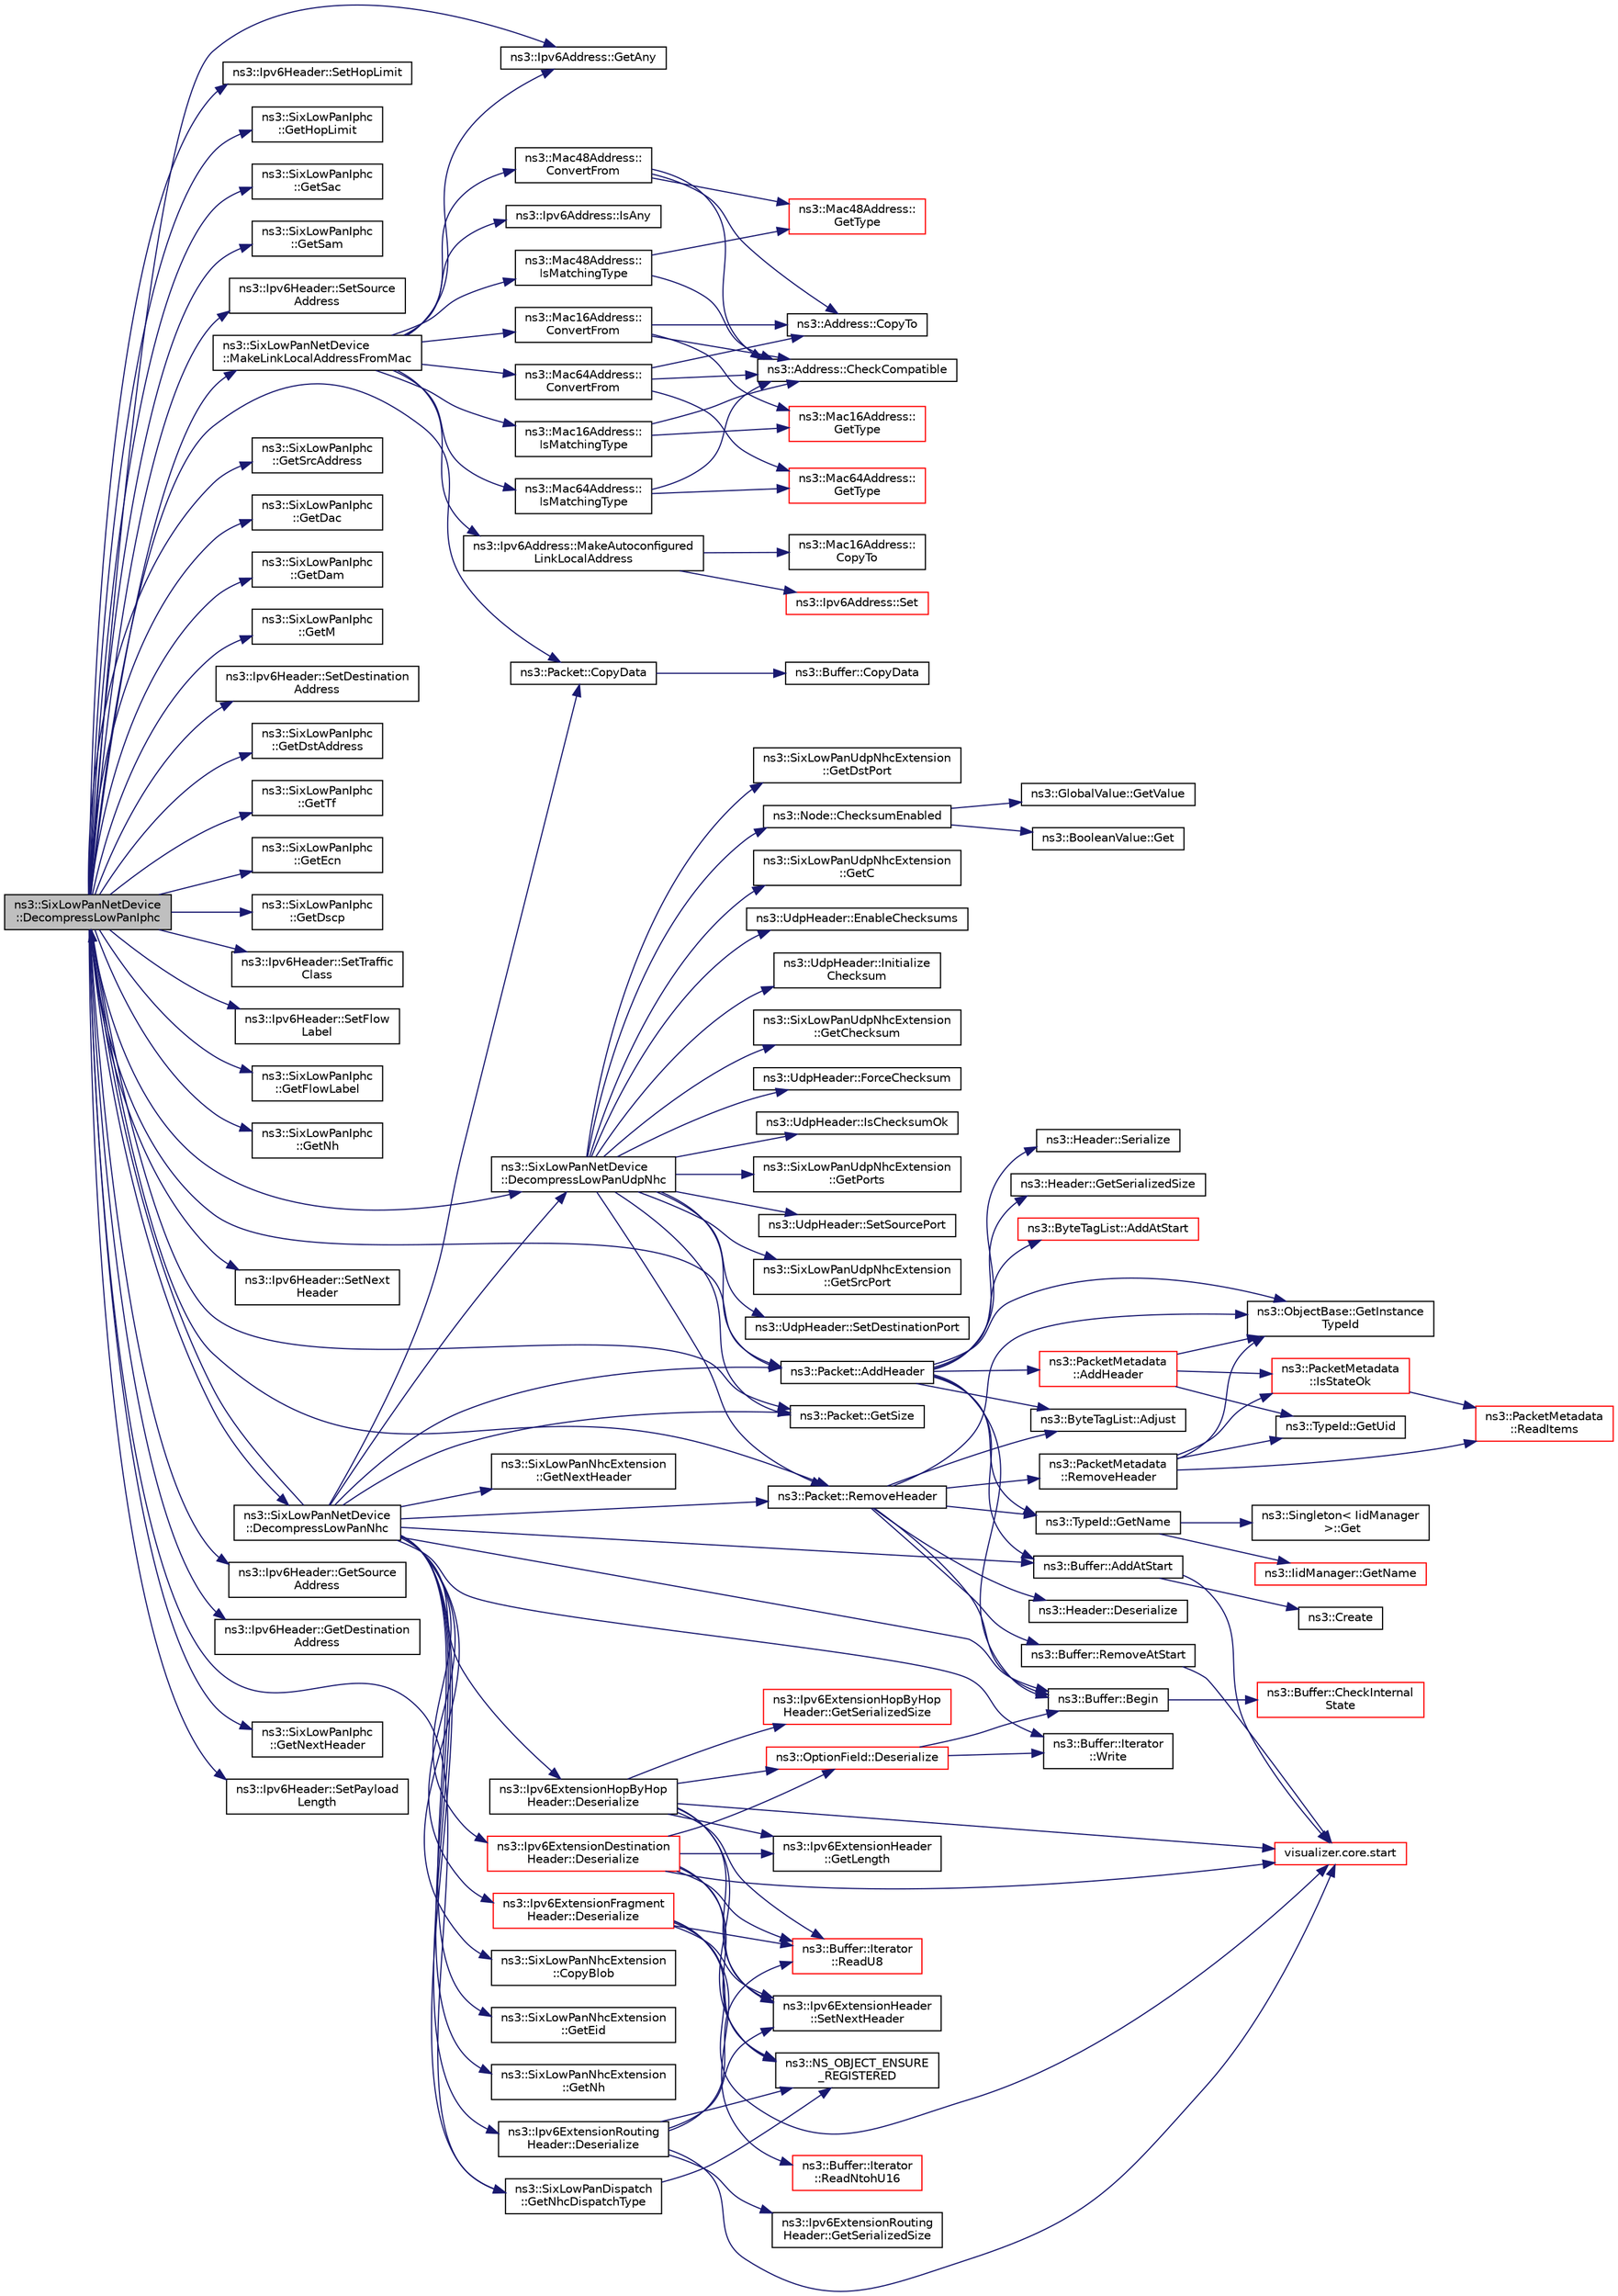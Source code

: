 digraph "ns3::SixLowPanNetDevice::DecompressLowPanIphc"
{
  edge [fontname="Helvetica",fontsize="10",labelfontname="Helvetica",labelfontsize="10"];
  node [fontname="Helvetica",fontsize="10",shape=record];
  rankdir="LR";
  Node1 [label="ns3::SixLowPanNetDevice\l::DecompressLowPanIphc",height=0.2,width=0.4,color="black", fillcolor="grey75", style="filled", fontcolor="black"];
  Node1 -> Node2 [color="midnightblue",fontsize="10",style="solid"];
  Node2 [label="ns3::Packet::RemoveHeader",height=0.2,width=0.4,color="black", fillcolor="white", style="filled",URL="$dd/d7a/classns3_1_1Packet.html#a0961eccf975d75f902d40956c93ba63e",tooltip="Deserialize and remove the header from the internal buffer. "];
  Node2 -> Node3 [color="midnightblue",fontsize="10",style="solid"];
  Node3 [label="ns3::Header::Deserialize",height=0.2,width=0.4,color="black", fillcolor="white", style="filled",URL="$d6/dae/classns3_1_1Header.html#a78be9400bb66b2a8543606f395ef5396"];
  Node2 -> Node4 [color="midnightblue",fontsize="10",style="solid"];
  Node4 [label="ns3::Buffer::Begin",height=0.2,width=0.4,color="black", fillcolor="white", style="filled",URL="$da/d85/classns3_1_1Buffer.html#a893d4bf50df13e730b6cd0fda91b967f"];
  Node4 -> Node5 [color="midnightblue",fontsize="10",style="solid"];
  Node5 [label="ns3::Buffer::CheckInternal\lState",height=0.2,width=0.4,color="red", fillcolor="white", style="filled",URL="$da/d85/classns3_1_1Buffer.html#a6202ce7f1ecc1fc7a14cc13017375d14",tooltip="Checks the internal buffer structures consistency. "];
  Node2 -> Node6 [color="midnightblue",fontsize="10",style="solid"];
  Node6 [label="ns3::ObjectBase::GetInstance\lTypeId",height=0.2,width=0.4,color="black", fillcolor="white", style="filled",URL="$d2/dac/classns3_1_1ObjectBase.html#abe5b43a6f5b99a92a4c3122db31f06fb"];
  Node2 -> Node7 [color="midnightblue",fontsize="10",style="solid"];
  Node7 [label="ns3::TypeId::GetName",height=0.2,width=0.4,color="black", fillcolor="white", style="filled",URL="$d6/d11/classns3_1_1TypeId.html#aa3c41c79ae428b3cb396a9c6bb3ef314"];
  Node7 -> Node8 [color="midnightblue",fontsize="10",style="solid"];
  Node8 [label="ns3::Singleton\< IidManager\l \>::Get",height=0.2,width=0.4,color="black", fillcolor="white", style="filled",URL="$d8/d77/classns3_1_1Singleton.html#a80a2cd3c25a27ea72add7a9f7a141ffa"];
  Node7 -> Node9 [color="midnightblue",fontsize="10",style="solid"];
  Node9 [label="ns3::IidManager::GetName",height=0.2,width=0.4,color="red", fillcolor="white", style="filled",URL="$d4/d1c/classns3_1_1IidManager.html#a5d68d0f0f44594dcdec239dbdb5bf53c"];
  Node2 -> Node10 [color="midnightblue",fontsize="10",style="solid"];
  Node10 [label="ns3::Buffer::RemoveAtStart",height=0.2,width=0.4,color="black", fillcolor="white", style="filled",URL="$da/d85/classns3_1_1Buffer.html#adeecbb3e8f518aec6fee0437578ade4b"];
  Node10 -> Node11 [color="midnightblue",fontsize="10",style="solid"];
  Node11 [label="visualizer.core.start",height=0.2,width=0.4,color="red", fillcolor="white", style="filled",URL="$df/d6c/namespacevisualizer_1_1core.html#a2a35e5d8a34af358b508dac8635754e0"];
  Node2 -> Node12 [color="midnightblue",fontsize="10",style="solid"];
  Node12 [label="ns3::ByteTagList::Adjust",height=0.2,width=0.4,color="black", fillcolor="white", style="filled",URL="$dd/d64/classns3_1_1ByteTagList.html#a1fec06d7e6daaf8039cf2a148e4090f2"];
  Node2 -> Node13 [color="midnightblue",fontsize="10",style="solid"];
  Node13 [label="ns3::PacketMetadata\l::RemoveHeader",height=0.2,width=0.4,color="black", fillcolor="white", style="filled",URL="$d1/db1/classns3_1_1PacketMetadata.html#afa8a589ec783d4998516d7f39f21242d",tooltip="Remove an header. "];
  Node13 -> Node6 [color="midnightblue",fontsize="10",style="solid"];
  Node13 -> Node14 [color="midnightblue",fontsize="10",style="solid"];
  Node14 [label="ns3::TypeId::GetUid",height=0.2,width=0.4,color="black", fillcolor="white", style="filled",URL="$d6/d11/classns3_1_1TypeId.html#acd3e41de6340d06299f4fd63e2ed8da0"];
  Node13 -> Node15 [color="midnightblue",fontsize="10",style="solid"];
  Node15 [label="ns3::PacketMetadata\l::IsStateOk",height=0.2,width=0.4,color="red", fillcolor="white", style="filled",URL="$d1/db1/classns3_1_1PacketMetadata.html#a208d3163e28704438cdd4d30318e489c",tooltip="Check if the metadata state is ok. "];
  Node15 -> Node16 [color="midnightblue",fontsize="10",style="solid"];
  Node16 [label="ns3::PacketMetadata\l::ReadItems",height=0.2,width=0.4,color="red", fillcolor="white", style="filled",URL="$d1/db1/classns3_1_1PacketMetadata.html#a3719ad2c32313a9a1c74462322e8b517",tooltip="Read items. "];
  Node13 -> Node16 [color="midnightblue",fontsize="10",style="solid"];
  Node1 -> Node17 [color="midnightblue",fontsize="10",style="solid"];
  Node17 [label="ns3::Ipv6Header::SetHopLimit",height=0.2,width=0.4,color="black", fillcolor="white", style="filled",URL="$d8/d5d/classns3_1_1Ipv6Header.html#a5133fdec9ec05d089d9c47f476715d73",tooltip="Set the \"Hop limit\" field (TTL). "];
  Node1 -> Node18 [color="midnightblue",fontsize="10",style="solid"];
  Node18 [label="ns3::SixLowPanIphc\l::GetHopLimit",height=0.2,width=0.4,color="black", fillcolor="white", style="filled",URL="$d5/dfb/classns3_1_1SixLowPanIphc.html#ad2f29210dee03a3efc708fc932f5f2bf",tooltip="Get the Hop Limit field. "];
  Node1 -> Node19 [color="midnightblue",fontsize="10",style="solid"];
  Node19 [label="ns3::SixLowPanIphc\l::GetSac",height=0.2,width=0.4,color="black", fillcolor="white", style="filled",URL="$d5/dfb/classns3_1_1SixLowPanIphc.html#ae88312e31d312221187b829d6976ce55",tooltip="Get the SAC (Source Address Compression) compression. "];
  Node1 -> Node20 [color="midnightblue",fontsize="10",style="solid"];
  Node20 [label="ns3::SixLowPanIphc\l::GetSam",height=0.2,width=0.4,color="black", fillcolor="white", style="filled",URL="$d5/dfb/classns3_1_1SixLowPanIphc.html#a72874846ca511565a9895d1f4a5e2db0",tooltip="Get the SAM (Source Address Mode) compression. "];
  Node1 -> Node21 [color="midnightblue",fontsize="10",style="solid"];
  Node21 [label="ns3::Ipv6Header::SetSource\lAddress",height=0.2,width=0.4,color="black", fillcolor="white", style="filled",URL="$d8/d5d/classns3_1_1Ipv6Header.html#aa0c5fe268a9a8096dfe9d4f7147241ab",tooltip="Set the \"Source address\" field. "];
  Node1 -> Node22 [color="midnightblue",fontsize="10",style="solid"];
  Node22 [label="ns3::Ipv6Address::GetAny",height=0.2,width=0.4,color="black", fillcolor="white", style="filled",URL="$d5/de6/classns3_1_1Ipv6Address.html#a2783e8badfc98c8b0a8508bba6e1b91e",tooltip="Get the \"any\" (::) Ipv6Address. "];
  Node1 -> Node23 [color="midnightblue",fontsize="10",style="solid"];
  Node23 [label="ns3::SixLowPanNetDevice\l::MakeLinkLocalAddressFromMac",height=0.2,width=0.4,color="black", fillcolor="white", style="filled",URL="$d1/d2b/classns3_1_1SixLowPanNetDevice.html#acf66b0ff019d0f1b88212d452044696e",tooltip="Make a link-local address from a MAC address. "];
  Node23 -> Node22 [color="midnightblue",fontsize="10",style="solid"];
  Node23 -> Node24 [color="midnightblue",fontsize="10",style="solid"];
  Node24 [label="ns3::Mac48Address::\lIsMatchingType",height=0.2,width=0.4,color="black", fillcolor="white", style="filled",URL="$db/dee/classns3_1_1Mac48Address.html#a55cc1e3c6aa63fd1a4f8f7d9be4ae182"];
  Node24 -> Node25 [color="midnightblue",fontsize="10",style="solid"];
  Node25 [label="ns3::Address::CheckCompatible",height=0.2,width=0.4,color="black", fillcolor="white", style="filled",URL="$d2/d5f/classns3_1_1Address.html#a38688466338cf075e21fe45f7207c51f"];
  Node24 -> Node26 [color="midnightblue",fontsize="10",style="solid"];
  Node26 [label="ns3::Mac48Address::\lGetType",height=0.2,width=0.4,color="red", fillcolor="white", style="filled",URL="$db/dee/classns3_1_1Mac48Address.html#a5d365853b58b7acb2cc1cf905115891b",tooltip="Return the Type of address. "];
  Node23 -> Node27 [color="midnightblue",fontsize="10",style="solid"];
  Node27 [label="ns3::Ipv6Address::MakeAutoconfigured\lLinkLocalAddress",height=0.2,width=0.4,color="black", fillcolor="white", style="filled",URL="$d5/de6/classns3_1_1Ipv6Address.html#af57fd659aa3c06013ce1b75fb97f9fc5",tooltip="Make the autoconfigured link-local IPv6 address with Mac16Address. "];
  Node27 -> Node28 [color="midnightblue",fontsize="10",style="solid"];
  Node28 [label="ns3::Mac16Address::\lCopyTo",height=0.2,width=0.4,color="black", fillcolor="white", style="filled",URL="$d9/d35/classns3_1_1Mac16Address.html#a56494cead46ca8b9fcb5b716e1416180"];
  Node27 -> Node29 [color="midnightblue",fontsize="10",style="solid"];
  Node29 [label="ns3::Ipv6Address::Set",height=0.2,width=0.4,color="red", fillcolor="white", style="filled",URL="$d5/de6/classns3_1_1Ipv6Address.html#aa5566a72cd0db41ef149a444977b6d7f",tooltip="Sets an Ipv6Address by parsing the input C-string. "];
  Node23 -> Node30 [color="midnightblue",fontsize="10",style="solid"];
  Node30 [label="ns3::Mac48Address::\lConvertFrom",height=0.2,width=0.4,color="black", fillcolor="white", style="filled",URL="$db/dee/classns3_1_1Mac48Address.html#a911ce13603a9ef837545a032b6523ae4"];
  Node30 -> Node25 [color="midnightblue",fontsize="10",style="solid"];
  Node30 -> Node26 [color="midnightblue",fontsize="10",style="solid"];
  Node30 -> Node31 [color="midnightblue",fontsize="10",style="solid"];
  Node31 [label="ns3::Address::CopyTo",height=0.2,width=0.4,color="black", fillcolor="white", style="filled",URL="$d2/d5f/classns3_1_1Address.html#a6d2f5089f145dc5ce1e20abc263d511d",tooltip="Copy the address bytes into a buffer. "];
  Node23 -> Node32 [color="midnightblue",fontsize="10",style="solid"];
  Node32 [label="ns3::Mac64Address::\lIsMatchingType",height=0.2,width=0.4,color="black", fillcolor="white", style="filled",URL="$d7/d9c/classns3_1_1Mac64Address.html#a50014d1350f72b89857f0262be927073"];
  Node32 -> Node25 [color="midnightblue",fontsize="10",style="solid"];
  Node32 -> Node33 [color="midnightblue",fontsize="10",style="solid"];
  Node33 [label="ns3::Mac64Address::\lGetType",height=0.2,width=0.4,color="red", fillcolor="white", style="filled",URL="$d7/d9c/classns3_1_1Mac64Address.html#aa84ce4d8d0d5b5454778b54757abfaa3",tooltip="Return the Type of address. "];
  Node23 -> Node34 [color="midnightblue",fontsize="10",style="solid"];
  Node34 [label="ns3::Mac64Address::\lConvertFrom",height=0.2,width=0.4,color="black", fillcolor="white", style="filled",URL="$d7/d9c/classns3_1_1Mac64Address.html#a9d73aef28cf6b6edf423b418ce014b10"];
  Node34 -> Node25 [color="midnightblue",fontsize="10",style="solid"];
  Node34 -> Node33 [color="midnightblue",fontsize="10",style="solid"];
  Node34 -> Node31 [color="midnightblue",fontsize="10",style="solid"];
  Node23 -> Node35 [color="midnightblue",fontsize="10",style="solid"];
  Node35 [label="ns3::Mac16Address::\lIsMatchingType",height=0.2,width=0.4,color="black", fillcolor="white", style="filled",URL="$d9/d35/classns3_1_1Mac16Address.html#a2d7aa9e24afc8e02a25ab449b0b99b1f"];
  Node35 -> Node25 [color="midnightblue",fontsize="10",style="solid"];
  Node35 -> Node36 [color="midnightblue",fontsize="10",style="solid"];
  Node36 [label="ns3::Mac16Address::\lGetType",height=0.2,width=0.4,color="red", fillcolor="white", style="filled",URL="$d9/d35/classns3_1_1Mac16Address.html#a0cf82ff2c102274ac243b24f95992680",tooltip="Return the Type of address. "];
  Node23 -> Node37 [color="midnightblue",fontsize="10",style="solid"];
  Node37 [label="ns3::Mac16Address::\lConvertFrom",height=0.2,width=0.4,color="black", fillcolor="white", style="filled",URL="$d9/d35/classns3_1_1Mac16Address.html#a6822cde696a7be24782dc8e1de2f1449"];
  Node37 -> Node25 [color="midnightblue",fontsize="10",style="solid"];
  Node37 -> Node36 [color="midnightblue",fontsize="10",style="solid"];
  Node37 -> Node31 [color="midnightblue",fontsize="10",style="solid"];
  Node23 -> Node38 [color="midnightblue",fontsize="10",style="solid"];
  Node38 [label="ns3::Ipv6Address::IsAny",height=0.2,width=0.4,color="black", fillcolor="white", style="filled",URL="$d5/de6/classns3_1_1Ipv6Address.html#a6f15ff7a41a6ae2171cdeda2a53179b8",tooltip="If the IPv6 address is the \"Any\" address. "];
  Node1 -> Node39 [color="midnightblue",fontsize="10",style="solid"];
  Node39 [label="ns3::SixLowPanIphc\l::GetSrcAddress",height=0.2,width=0.4,color="black", fillcolor="white", style="filled",URL="$d5/dfb/classns3_1_1SixLowPanIphc.html#a47fedf4531ad799d0f8d4928929573a0",tooltip="Get the Source Address. "];
  Node1 -> Node40 [color="midnightblue",fontsize="10",style="solid"];
  Node40 [label="ns3::SixLowPanIphc\l::GetDac",height=0.2,width=0.4,color="black", fillcolor="white", style="filled",URL="$d5/dfb/classns3_1_1SixLowPanIphc.html#a8f9b80016e4f7368128fe7df300c91e6",tooltip="Get the DAC (Destination Address Compression) compression. "];
  Node1 -> Node41 [color="midnightblue",fontsize="10",style="solid"];
  Node41 [label="ns3::SixLowPanIphc\l::GetDam",height=0.2,width=0.4,color="black", fillcolor="white", style="filled",URL="$d5/dfb/classns3_1_1SixLowPanIphc.html#aacdbebaaa0c5c19c39b9d594e3f756d2",tooltip="Get the DAM (Destination Address Mode) compression. "];
  Node1 -> Node42 [color="midnightblue",fontsize="10",style="solid"];
  Node42 [label="ns3::SixLowPanIphc\l::GetM",height=0.2,width=0.4,color="black", fillcolor="white", style="filled",URL="$d5/dfb/classns3_1_1SixLowPanIphc.html#a455f933ce0a59e0d40281b72cd22d19e",tooltip="Get the M (Multicast) compression. "];
  Node1 -> Node43 [color="midnightblue",fontsize="10",style="solid"];
  Node43 [label="ns3::Ipv6Header::SetDestination\lAddress",height=0.2,width=0.4,color="black", fillcolor="white", style="filled",URL="$d8/d5d/classns3_1_1Ipv6Header.html#af42a4936f1f94fa012dfd33e3d5d9e9a",tooltip="Set the \"Destination address\" field. "];
  Node1 -> Node44 [color="midnightblue",fontsize="10",style="solid"];
  Node44 [label="ns3::SixLowPanIphc\l::GetDstAddress",height=0.2,width=0.4,color="black", fillcolor="white", style="filled",URL="$d5/dfb/classns3_1_1SixLowPanIphc.html#a8e6a3225338dd379f033a24fcc373cef",tooltip="Get the Destination Address. "];
  Node1 -> Node45 [color="midnightblue",fontsize="10",style="solid"];
  Node45 [label="ns3::SixLowPanIphc\l::GetTf",height=0.2,width=0.4,color="black", fillcolor="white", style="filled",URL="$d5/dfb/classns3_1_1SixLowPanIphc.html#af993076ebae73f4a9d96a2d14447d4e2",tooltip="Get the TF (Traffic Class, Flow Label) compression. "];
  Node1 -> Node46 [color="midnightblue",fontsize="10",style="solid"];
  Node46 [label="ns3::SixLowPanIphc\l::GetEcn",height=0.2,width=0.4,color="black", fillcolor="white", style="filled",URL="$d5/dfb/classns3_1_1SixLowPanIphc.html#a0c1eeca402c0cc9df260f08326667329",tooltip="Get the ECN. "];
  Node1 -> Node47 [color="midnightblue",fontsize="10",style="solid"];
  Node47 [label="ns3::SixLowPanIphc\l::GetDscp",height=0.2,width=0.4,color="black", fillcolor="white", style="filled",URL="$d5/dfb/classns3_1_1SixLowPanIphc.html#a615746366925ce0656d9f7fa87231cd6",tooltip="Get the DSCP. "];
  Node1 -> Node48 [color="midnightblue",fontsize="10",style="solid"];
  Node48 [label="ns3::Ipv6Header::SetTraffic\lClass",height=0.2,width=0.4,color="black", fillcolor="white", style="filled",URL="$d8/d5d/classns3_1_1Ipv6Header.html#ab40aa33cac2e23292abef3410a1277ab",tooltip="Set the \"Traffic class\" field. "];
  Node1 -> Node49 [color="midnightblue",fontsize="10",style="solid"];
  Node49 [label="ns3::Ipv6Header::SetFlow\lLabel",height=0.2,width=0.4,color="black", fillcolor="white", style="filled",URL="$d8/d5d/classns3_1_1Ipv6Header.html#a82b99f796a0c5ee8bc0e3766b4356b61",tooltip="Set the \"Flow label\" field. "];
  Node1 -> Node50 [color="midnightblue",fontsize="10",style="solid"];
  Node50 [label="ns3::SixLowPanIphc\l::GetFlowLabel",height=0.2,width=0.4,color="black", fillcolor="white", style="filled",URL="$d5/dfb/classns3_1_1SixLowPanIphc.html#a4eb5f8420b9150918721a2edbd23140b",tooltip="Get the Flow Label. "];
  Node1 -> Node51 [color="midnightblue",fontsize="10",style="solid"];
  Node51 [label="ns3::SixLowPanIphc\l::GetNh",height=0.2,width=0.4,color="black", fillcolor="white", style="filled",URL="$d5/dfb/classns3_1_1SixLowPanIphc.html#ac9d2002e4493f2506eef09d89803aca9",tooltip="Get the NH (Next Header) compression. "];
  Node1 -> Node52 [color="midnightblue",fontsize="10",style="solid"];
  Node52 [label="ns3::Packet::CopyData",height=0.2,width=0.4,color="black", fillcolor="white", style="filled",URL="$dd/d7a/classns3_1_1Packet.html#a5a6d304b9e0d90733919ffe224b98f0d",tooltip="Copy the packet contents to a byte buffer. "];
  Node52 -> Node53 [color="midnightblue",fontsize="10",style="solid"];
  Node53 [label="ns3::Buffer::CopyData",height=0.2,width=0.4,color="black", fillcolor="white", style="filled",URL="$da/d85/classns3_1_1Buffer.html#aec4a3fd349f94e449b4b2d14dd964a4c"];
  Node1 -> Node54 [color="midnightblue",fontsize="10",style="solid"];
  Node54 [label="ns3::SixLowPanDispatch\l::GetNhcDispatchType",height=0.2,width=0.4,color="black", fillcolor="white", style="filled",URL="$d0/d97/classns3_1_1SixLowPanDispatch.html#aadc1e9ded2e292f557da546a6a4e49d2",tooltip="Get the NhcDispatch type. "];
  Node54 -> Node55 [color="midnightblue",fontsize="10",style="solid"];
  Node55 [label="ns3::NS_OBJECT_ENSURE\l_REGISTERED",height=0.2,width=0.4,color="black", fillcolor="white", style="filled",URL="$d7/d2e/namespacens3.html#ac633cbd86ee5879afd4312a843a9ff8c"];
  Node1 -> Node56 [color="midnightblue",fontsize="10",style="solid"];
  Node56 [label="ns3::Ipv6Header::SetNext\lHeader",height=0.2,width=0.4,color="black", fillcolor="white", style="filled",URL="$d8/d5d/classns3_1_1Ipv6Header.html#add71fca40c6bf671bcc1403557a0852d",tooltip="Set the \"Next header\" field. "];
  Node1 -> Node57 [color="midnightblue",fontsize="10",style="solid"];
  Node57 [label="ns3::SixLowPanNetDevice\l::DecompressLowPanUdpNhc",height=0.2,width=0.4,color="black", fillcolor="white", style="filled",URL="$d1/d2b/classns3_1_1SixLowPanNetDevice.html#a0b31fbe0bdc3a4dd59b9f7426aec8ed8",tooltip="Decompress the headers according to NHC compression. "];
  Node57 -> Node2 [color="midnightblue",fontsize="10",style="solid"];
  Node57 -> Node58 [color="midnightblue",fontsize="10",style="solid"];
  Node58 [label="ns3::SixLowPanUdpNhcExtension\l::GetPorts",height=0.2,width=0.4,color="black", fillcolor="white", style="filled",URL="$d1/def/classns3_1_1SixLowPanUdpNhcExtension.html#a5ffeb18eeb20b2dfbe72c7bca3eeb32e",tooltip="Get the compressed Src and Dst Ports. "];
  Node57 -> Node59 [color="midnightblue",fontsize="10",style="solid"];
  Node59 [label="ns3::UdpHeader::SetSourcePort",height=0.2,width=0.4,color="black", fillcolor="white", style="filled",URL="$d3/dc4/classns3_1_1UdpHeader.html#ae10a7c9c6cbd645745bebc2a84a78831"];
  Node57 -> Node60 [color="midnightblue",fontsize="10",style="solid"];
  Node60 [label="ns3::SixLowPanUdpNhcExtension\l::GetSrcPort",height=0.2,width=0.4,color="black", fillcolor="white", style="filled",URL="$d1/def/classns3_1_1SixLowPanUdpNhcExtension.html#ad5591833289c57f4d0dc8cada4432d28",tooltip="Get the Source Port. "];
  Node57 -> Node61 [color="midnightblue",fontsize="10",style="solid"];
  Node61 [label="ns3::UdpHeader::SetDestinationPort",height=0.2,width=0.4,color="black", fillcolor="white", style="filled",URL="$d3/dc4/classns3_1_1UdpHeader.html#af7f8bc1749481efe8ede173a71aa6727"];
  Node57 -> Node62 [color="midnightblue",fontsize="10",style="solid"];
  Node62 [label="ns3::SixLowPanUdpNhcExtension\l::GetDstPort",height=0.2,width=0.4,color="black", fillcolor="white", style="filled",URL="$d1/def/classns3_1_1SixLowPanUdpNhcExtension.html#a1a003a3a62215fff50100f93af4c8afb",tooltip="Get the Destination Port. "];
  Node57 -> Node63 [color="midnightblue",fontsize="10",style="solid"];
  Node63 [label="ns3::Node::ChecksumEnabled",height=0.2,width=0.4,color="black", fillcolor="white", style="filled",URL="$dd/ded/classns3_1_1Node.html#a0515bfe9a3aeb6605d657ba855699815"];
  Node63 -> Node64 [color="midnightblue",fontsize="10",style="solid"];
  Node64 [label="ns3::GlobalValue::GetValue",height=0.2,width=0.4,color="black", fillcolor="white", style="filled",URL="$dc/d02/classns3_1_1GlobalValue.html#aa33773cb952ba3c285a03ae2c4769b84"];
  Node63 -> Node65 [color="midnightblue",fontsize="10",style="solid"];
  Node65 [label="ns3::BooleanValue::Get",height=0.2,width=0.4,color="black", fillcolor="white", style="filled",URL="$d5/d0c/classns3_1_1BooleanValue.html#a15d5d96abfd11676964f40859442ec12"];
  Node57 -> Node66 [color="midnightblue",fontsize="10",style="solid"];
  Node66 [label="ns3::SixLowPanUdpNhcExtension\l::GetC",height=0.2,width=0.4,color="black", fillcolor="white", style="filled",URL="$d1/def/classns3_1_1SixLowPanUdpNhcExtension.html#af77596ca462c68584795fbe2de91e50e",tooltip="Get the C (Checksum). "];
  Node57 -> Node67 [color="midnightblue",fontsize="10",style="solid"];
  Node67 [label="ns3::UdpHeader::EnableChecksums",height=0.2,width=0.4,color="black", fillcolor="white", style="filled",URL="$d3/dc4/classns3_1_1UdpHeader.html#a1be7b2d747df6076066ccd6d7dfc7f0d",tooltip="Enable checksum calculation for UDP. "];
  Node57 -> Node68 [color="midnightblue",fontsize="10",style="solid"];
  Node68 [label="ns3::UdpHeader::Initialize\lChecksum",height=0.2,width=0.4,color="black", fillcolor="white", style="filled",URL="$d3/dc4/classns3_1_1UdpHeader.html#ad5a6b055ebda2305135e6a4e7860e45e"];
  Node57 -> Node69 [color="midnightblue",fontsize="10",style="solid"];
  Node69 [label="ns3::Packet::AddHeader",height=0.2,width=0.4,color="black", fillcolor="white", style="filled",URL="$dd/d7a/classns3_1_1Packet.html#a465108c595a0bc592095cbcab1832ed8",tooltip="Add header to this packet. "];
  Node69 -> Node70 [color="midnightblue",fontsize="10",style="solid"];
  Node70 [label="ns3::Header::GetSerializedSize",height=0.2,width=0.4,color="black", fillcolor="white", style="filled",URL="$d6/dae/classns3_1_1Header.html#a6ef0497eabc1b1fb0ad42738eb73f934"];
  Node69 -> Node6 [color="midnightblue",fontsize="10",style="solid"];
  Node69 -> Node7 [color="midnightblue",fontsize="10",style="solid"];
  Node69 -> Node71 [color="midnightblue",fontsize="10",style="solid"];
  Node71 [label="ns3::Buffer::AddAtStart",height=0.2,width=0.4,color="black", fillcolor="white", style="filled",URL="$da/d85/classns3_1_1Buffer.html#a8abd8164c3671d3dadc98fc66fade7b1"];
  Node71 -> Node11 [color="midnightblue",fontsize="10",style="solid"];
  Node71 -> Node72 [color="midnightblue",fontsize="10",style="solid"];
  Node72 [label="ns3::Create",height=0.2,width=0.4,color="black", fillcolor="white", style="filled",URL="$d2/df2/group__ptr.html#ga0406dd2d929ceac05ce39d4579fa3e4b"];
  Node69 -> Node12 [color="midnightblue",fontsize="10",style="solid"];
  Node69 -> Node73 [color="midnightblue",fontsize="10",style="solid"];
  Node73 [label="ns3::ByteTagList::AddAtStart",height=0.2,width=0.4,color="red", fillcolor="white", style="filled",URL="$dd/d64/classns3_1_1ByteTagList.html#acb4563fbe4299c55af41ba7a166b71d5"];
  Node69 -> Node74 [color="midnightblue",fontsize="10",style="solid"];
  Node74 [label="ns3::Header::Serialize",height=0.2,width=0.4,color="black", fillcolor="white", style="filled",URL="$d6/dae/classns3_1_1Header.html#afb61f1aac69ff8349a6bfe521fab5404"];
  Node69 -> Node4 [color="midnightblue",fontsize="10",style="solid"];
  Node69 -> Node75 [color="midnightblue",fontsize="10",style="solid"];
  Node75 [label="ns3::PacketMetadata\l::AddHeader",height=0.2,width=0.4,color="red", fillcolor="white", style="filled",URL="$d1/db1/classns3_1_1PacketMetadata.html#abdce736c4c5f647242f0808c0d2f9249",tooltip="Add an header. "];
  Node75 -> Node15 [color="midnightblue",fontsize="10",style="solid"];
  Node75 -> Node6 [color="midnightblue",fontsize="10",style="solid"];
  Node75 -> Node14 [color="midnightblue",fontsize="10",style="solid"];
  Node57 -> Node76 [color="midnightblue",fontsize="10",style="solid"];
  Node76 [label="ns3::SixLowPanUdpNhcExtension\l::GetChecksum",height=0.2,width=0.4,color="black", fillcolor="white", style="filled",URL="$d1/def/classns3_1_1SixLowPanUdpNhcExtension.html#ab557104fbf1c98520f2d6ea0ad01c407",tooltip="Get the Checksum field value. "];
  Node57 -> Node77 [color="midnightblue",fontsize="10",style="solid"];
  Node77 [label="ns3::UdpHeader::ForceChecksum",height=0.2,width=0.4,color="black", fillcolor="white", style="filled",URL="$d3/dc4/classns3_1_1UdpHeader.html#a997d40a7a083de3643f2f31494ff94bf",tooltip="Force the UDP checksum to a given value. "];
  Node57 -> Node78 [color="midnightblue",fontsize="10",style="solid"];
  Node78 [label="ns3::UdpHeader::IsChecksumOk",height=0.2,width=0.4,color="black", fillcolor="white", style="filled",URL="$d3/dc4/classns3_1_1UdpHeader.html#a58c55682656d4ce7141bbf26bcaf2074",tooltip="Is the UDP checksum correct ? "];
  Node57 -> Node79 [color="midnightblue",fontsize="10",style="solid"];
  Node79 [label="ns3::Packet::GetSize",height=0.2,width=0.4,color="black", fillcolor="white", style="filled",URL="$dd/d7a/classns3_1_1Packet.html#a462855c9929954d4301a4edfe55f4f1c",tooltip="Returns the the size in bytes of the packet (including the zero-filled initial payload). "];
  Node1 -> Node80 [color="midnightblue",fontsize="10",style="solid"];
  Node80 [label="ns3::Ipv6Header::GetSource\lAddress",height=0.2,width=0.4,color="black", fillcolor="white", style="filled",URL="$d8/d5d/classns3_1_1Ipv6Header.html#ae7b5116d81c8113fad228d799f5554c3",tooltip="Get the \"Source address\" field. "];
  Node1 -> Node81 [color="midnightblue",fontsize="10",style="solid"];
  Node81 [label="ns3::Ipv6Header::GetDestination\lAddress",height=0.2,width=0.4,color="black", fillcolor="white", style="filled",URL="$d8/d5d/classns3_1_1Ipv6Header.html#a472309d4a08c9fea54092346ba7beca4",tooltip="Get the \"Destination address\" field. "];
  Node1 -> Node82 [color="midnightblue",fontsize="10",style="solid"];
  Node82 [label="ns3::SixLowPanNetDevice\l::DecompressLowPanNhc",height=0.2,width=0.4,color="black", fillcolor="white", style="filled",URL="$d1/d2b/classns3_1_1SixLowPanNetDevice.html#af69701425fa2e02ab4a7fdcd1db99cc8",tooltip="Decompress the headers according to NHC compression. "];
  Node82 -> Node2 [color="midnightblue",fontsize="10",style="solid"];
  Node82 -> Node83 [color="midnightblue",fontsize="10",style="solid"];
  Node83 [label="ns3::SixLowPanNhcExtension\l::CopyBlob",height=0.2,width=0.4,color="black", fillcolor="white", style="filled",URL="$d5/d62/classns3_1_1SixLowPanNhcExtension.html#a021f33c461cc28afc3da25960656cb48",tooltip="Get the option header data blob. "];
  Node82 -> Node84 [color="midnightblue",fontsize="10",style="solid"];
  Node84 [label="ns3::SixLowPanNhcExtension\l::GetEid",height=0.2,width=0.4,color="black", fillcolor="white", style="filled",URL="$d5/d62/classns3_1_1SixLowPanNhcExtension.html#aacc199347ba063995f8f5eb83f8fea84",tooltip="Get the Extension Header Type. "];
  Node82 -> Node85 [color="midnightblue",fontsize="10",style="solid"];
  Node85 [label="ns3::SixLowPanNhcExtension\l::GetNh",height=0.2,width=0.4,color="black", fillcolor="white", style="filled",URL="$d5/d62/classns3_1_1SixLowPanNhcExtension.html#a67e61ea92bbe10795772d320874bc632",tooltip="Get the Next Header field value. "];
  Node82 -> Node52 [color="midnightblue",fontsize="10",style="solid"];
  Node82 -> Node54 [color="midnightblue",fontsize="10",style="solid"];
  Node82 -> Node57 [color="midnightblue",fontsize="10",style="solid"];
  Node82 -> Node86 [color="midnightblue",fontsize="10",style="solid"];
  Node86 [label="ns3::SixLowPanNhcExtension\l::GetNextHeader",height=0.2,width=0.4,color="black", fillcolor="white", style="filled",URL="$d5/d62/classns3_1_1SixLowPanNhcExtension.html#a15e2f9050b7929ab90968328571742ae",tooltip="Get the Next Header field value. "];
  Node82 -> Node71 [color="midnightblue",fontsize="10",style="solid"];
  Node82 -> Node4 [color="midnightblue",fontsize="10",style="solid"];
  Node82 -> Node87 [color="midnightblue",fontsize="10",style="solid"];
  Node87 [label="ns3::Buffer::Iterator\l::Write",height=0.2,width=0.4,color="black", fillcolor="white", style="filled",URL="$d0/daf/classns3_1_1Buffer_1_1Iterator.html#a087b4e6b5d038544c750c741e8932d69"];
  Node82 -> Node88 [color="midnightblue",fontsize="10",style="solid"];
  Node88 [label="ns3::Ipv6ExtensionHopByHop\lHeader::Deserialize",height=0.2,width=0.4,color="black", fillcolor="white", style="filled",URL="$d7/d39/classns3_1_1Ipv6ExtensionHopByHopHeader.html#af366694cbc19cd319d8e65700a06082f",tooltip="Deserialize the packet. "];
  Node88 -> Node11 [color="midnightblue",fontsize="10",style="solid"];
  Node88 -> Node89 [color="midnightblue",fontsize="10",style="solid"];
  Node89 [label="ns3::Ipv6ExtensionHeader\l::SetNextHeader",height=0.2,width=0.4,color="black", fillcolor="white", style="filled",URL="$d5/d0e/classns3_1_1Ipv6ExtensionHeader.html#a750a50791b7710a151ea61dad7063256",tooltip="Set the \"Next header\" field. "];
  Node88 -> Node90 [color="midnightblue",fontsize="10",style="solid"];
  Node90 [label="ns3::Buffer::Iterator\l::ReadU8",height=0.2,width=0.4,color="red", fillcolor="white", style="filled",URL="$d0/daf/classns3_1_1Buffer_1_1Iterator.html#a7d7d5299e27ecf41aef37e315984ad5a"];
  Node88 -> Node91 [color="midnightblue",fontsize="10",style="solid"];
  Node91 [label="ns3::OptionField::Deserialize",height=0.2,width=0.4,color="red", fillcolor="white", style="filled",URL="$d3/d4b/classns3_1_1OptionField.html#a8df2abe90be59cebdcca83b1e1708ba5",tooltip="Deserialize the packet. "];
  Node91 -> Node4 [color="midnightblue",fontsize="10",style="solid"];
  Node91 -> Node87 [color="midnightblue",fontsize="10",style="solid"];
  Node88 -> Node92 [color="midnightblue",fontsize="10",style="solid"];
  Node92 [label="ns3::Ipv6ExtensionHeader\l::GetLength",height=0.2,width=0.4,color="black", fillcolor="white", style="filled",URL="$d5/d0e/classns3_1_1Ipv6ExtensionHeader.html#ad842fe3ba452c35e994a899530295ff4",tooltip="Get the length of the extension. "];
  Node88 -> Node93 [color="midnightblue",fontsize="10",style="solid"];
  Node93 [label="ns3::Ipv6ExtensionHopByHop\lHeader::GetSerializedSize",height=0.2,width=0.4,color="red", fillcolor="white", style="filled",URL="$d7/d39/classns3_1_1Ipv6ExtensionHopByHopHeader.html#a796967bac361ede79accbdc0e8c41f3f",tooltip="Get the serialized size of the packet. "];
  Node88 -> Node55 [color="midnightblue",fontsize="10",style="solid"];
  Node82 -> Node69 [color="midnightblue",fontsize="10",style="solid"];
  Node82 -> Node94 [color="midnightblue",fontsize="10",style="solid"];
  Node94 [label="ns3::Ipv6ExtensionRouting\lHeader::Deserialize",height=0.2,width=0.4,color="black", fillcolor="white", style="filled",URL="$d6/d67/classns3_1_1Ipv6ExtensionRoutingHeader.html#aa1084222d3efdae9d445ff8a5b00322a",tooltip="Deserialize the packet. "];
  Node94 -> Node11 [color="midnightblue",fontsize="10",style="solid"];
  Node94 -> Node89 [color="midnightblue",fontsize="10",style="solid"];
  Node94 -> Node90 [color="midnightblue",fontsize="10",style="solid"];
  Node94 -> Node95 [color="midnightblue",fontsize="10",style="solid"];
  Node95 [label="ns3::Ipv6ExtensionRouting\lHeader::GetSerializedSize",height=0.2,width=0.4,color="black", fillcolor="white", style="filled",URL="$d6/d67/classns3_1_1Ipv6ExtensionRoutingHeader.html#af5b8d368c6a545a95700115686a99e33",tooltip="Get the serialized size of the packet. "];
  Node94 -> Node55 [color="midnightblue",fontsize="10",style="solid"];
  Node82 -> Node96 [color="midnightblue",fontsize="10",style="solid"];
  Node96 [label="ns3::Ipv6ExtensionFragment\lHeader::Deserialize",height=0.2,width=0.4,color="red", fillcolor="white", style="filled",URL="$dc/dde/classns3_1_1Ipv6ExtensionFragmentHeader.html#ac665209cceae832687c23c0c664e5a5d",tooltip="Deserialize the packet. "];
  Node96 -> Node11 [color="midnightblue",fontsize="10",style="solid"];
  Node96 -> Node89 [color="midnightblue",fontsize="10",style="solid"];
  Node96 -> Node90 [color="midnightblue",fontsize="10",style="solid"];
  Node96 -> Node97 [color="midnightblue",fontsize="10",style="solid"];
  Node97 [label="ns3::Buffer::Iterator\l::ReadNtohU16",height=0.2,width=0.4,color="red", fillcolor="white", style="filled",URL="$d0/daf/classns3_1_1Buffer_1_1Iterator.html#a14d63ac76497032a473d99cc8458608e"];
  Node96 -> Node55 [color="midnightblue",fontsize="10",style="solid"];
  Node82 -> Node98 [color="midnightblue",fontsize="10",style="solid"];
  Node98 [label="ns3::Ipv6ExtensionDestination\lHeader::Deserialize",height=0.2,width=0.4,color="red", fillcolor="white", style="filled",URL="$d6/d65/classns3_1_1Ipv6ExtensionDestinationHeader.html#afb09b5d3221279bc1fcad100aa950947",tooltip="Deserialize the packet. "];
  Node98 -> Node11 [color="midnightblue",fontsize="10",style="solid"];
  Node98 -> Node89 [color="midnightblue",fontsize="10",style="solid"];
  Node98 -> Node90 [color="midnightblue",fontsize="10",style="solid"];
  Node98 -> Node91 [color="midnightblue",fontsize="10",style="solid"];
  Node98 -> Node92 [color="midnightblue",fontsize="10",style="solid"];
  Node98 -> Node55 [color="midnightblue",fontsize="10",style="solid"];
  Node82 -> Node1 [color="midnightblue",fontsize="10",style="solid"];
  Node82 -> Node79 [color="midnightblue",fontsize="10",style="solid"];
  Node1 -> Node99 [color="midnightblue",fontsize="10",style="solid"];
  Node99 [label="ns3::SixLowPanIphc\l::GetNextHeader",height=0.2,width=0.4,color="black", fillcolor="white", style="filled",URL="$d5/dfb/classns3_1_1SixLowPanIphc.html#a6e01ce18c03bf5468308fa0fa26199a0",tooltip="Get the Next Header field. "];
  Node1 -> Node100 [color="midnightblue",fontsize="10",style="solid"];
  Node100 [label="ns3::Ipv6Header::SetPayload\lLength",height=0.2,width=0.4,color="black", fillcolor="white", style="filled",URL="$d8/d5d/classns3_1_1Ipv6Header.html#a6d888c3bc07b2f523c1f8512e976a25b",tooltip="Set the \"Payload length\" field. "];
  Node1 -> Node79 [color="midnightblue",fontsize="10",style="solid"];
  Node1 -> Node69 [color="midnightblue",fontsize="10",style="solid"];
}
